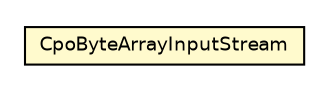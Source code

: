 #!/usr/local/bin/dot
#
# Class diagram 
# Generated by UmlGraph version 4.6 (http://www.spinellis.gr/sw/umlgraph)
#

digraph G {
	edge [fontname="Helvetica",fontsize=10,labelfontname="Helvetica",labelfontsize=10];
	node [fontname="Helvetica",fontsize=10,shape=plaintext];
	// org.synchronoss.cpo.CpoByteArrayInputStream
	c11352 [label=<<table border="0" cellborder="1" cellspacing="0" cellpadding="2" port="p" bgcolor="lemonChiffon" href="./CpoByteArrayInputStream.html">
		<tr><td><table border="0" cellspacing="0" cellpadding="1">
			<tr><td> CpoByteArrayInputStream </td></tr>
		</table></td></tr>
		</table>>, fontname="Helvetica", fontcolor="black", fontsize=9.0];
}

